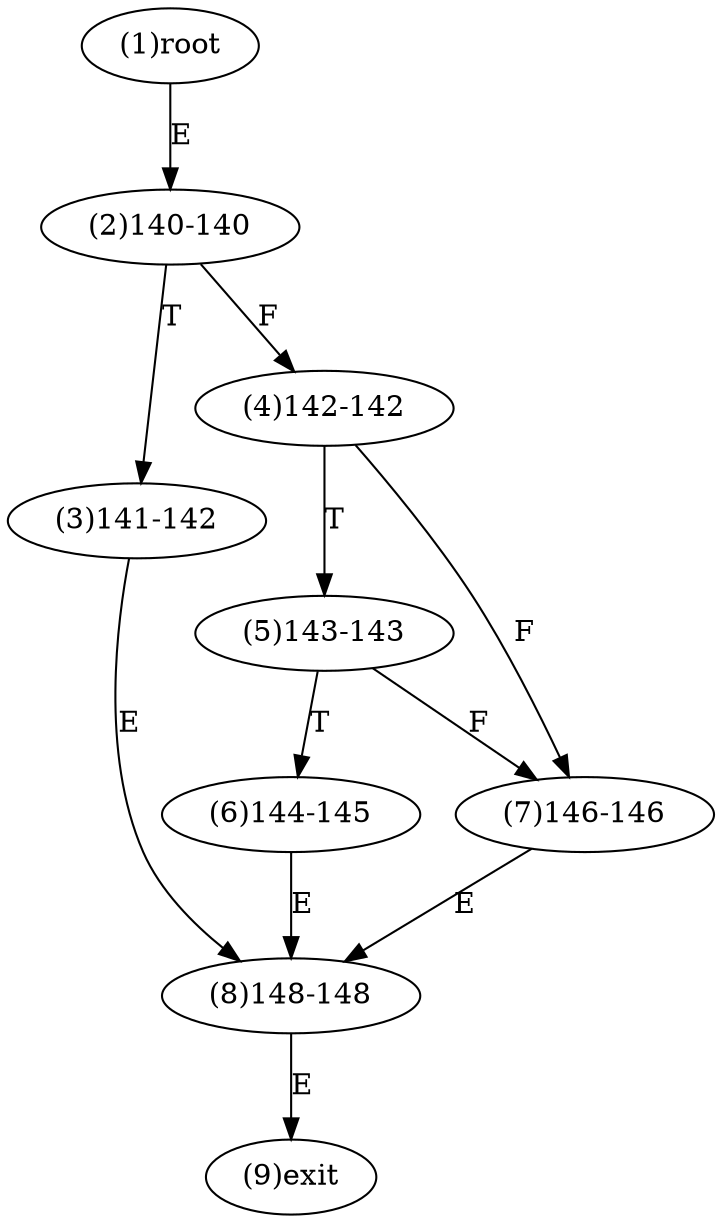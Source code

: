 digraph "" { 
1[ label="(1)root"];
2[ label="(2)140-140"];
3[ label="(3)141-142"];
4[ label="(4)142-142"];
5[ label="(5)143-143"];
6[ label="(6)144-145"];
7[ label="(7)146-146"];
8[ label="(8)148-148"];
9[ label="(9)exit"];
1->2[ label="E"];
2->4[ label="F"];
2->3[ label="T"];
3->8[ label="E"];
4->7[ label="F"];
4->5[ label="T"];
5->7[ label="F"];
5->6[ label="T"];
6->8[ label="E"];
7->8[ label="E"];
8->9[ label="E"];
}